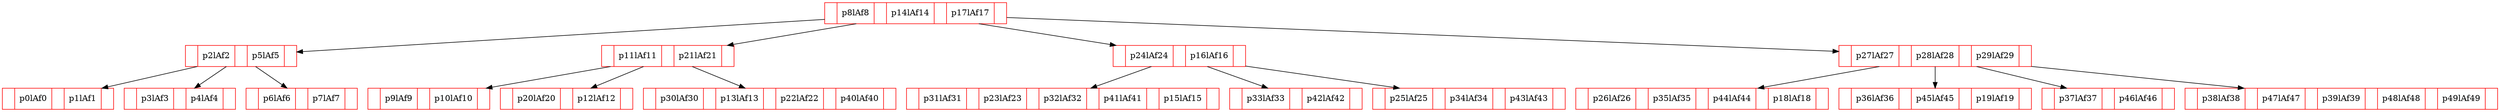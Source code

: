 digraph G {
  
node[shape=record,color="red"]; 

		//Arbol B 

R83p1lAf1[label="|p0lAf0||p1lAf1|"];
R83p4lAf4[label="|p3lAf3||p4lAf4|"];
R83p7lAf7[label="|p6lAf6||p7lAf7|"];
R82p5lAf5[label="|p2lAf2||p5lAf5|"];
R83p10lAf10[label="|p9lAf9||p10lAf10|"];
R83p12lAf12[label="|p20lAf20||p12lAf12|"];
R83p40lAf40[label="|p30lAf30||p13lAf13||p22lAf22||p40lAf40|"];
R82p21lAf21[label="|p11lAf11||p21lAf21|"];
R83p15lAf15[label="|p31lAf31||p23lAf23||p32lAf32||p41lAf41||p15lAf15|"];
R83p42lAf42[label="|p33lAf33||p42lAf42|"];
R83p43lAf43[label="|p25lAf25||p34lAf34||p43lAf43|"];
R82p16lAf16[label="|p24lAf24||p16lAf16|"];
R83p18lAf18[label="|p26lAf26||p35lAf35||p44lAf44||p18lAf18|"];
R83p19lAf19[label="|p36lAf36||p45lAf45||p19lAf19|"];
R83p46lAf46[label="|p37lAf37||p46lAf46|"];
R83p49lAf49[label="|p38lAf38||p47lAf47||p39lAf39||p48lAf48||p49lAf49|"];
R82p29lAf29[label="|p27lAf27||p28lAf28||p29lAf29|"];
R81p17lAf17[label="|p8lAf8||p14lAf14||p17lAf17|"];
R82p5lAf5->R83p1lAf1;
R82p5lAf5->R83p4lAf4;
R82p5lAf5->R83p7lAf7;
R82p21lAf21->R83p10lAf10;
R82p21lAf21->R83p12lAf12;
R82p21lAf21->R83p40lAf40;
R82p16lAf16->R83p15lAf15;
R82p16lAf16->R83p42lAf42;
R82p16lAf16->R83p43lAf43;
R82p29lAf29->R83p18lAf18;
R82p29lAf29->R83p19lAf19;
R82p29lAf29->R83p46lAf46;
R82p29lAf29->R83p49lAf49;
R81p17lAf17->R82p5lAf5;
R81p17lAf17->R82p21lAf21;
R81p17lAf17->R82p16lAf16;
R81p17lAf17->R82p29lAf29;



}
